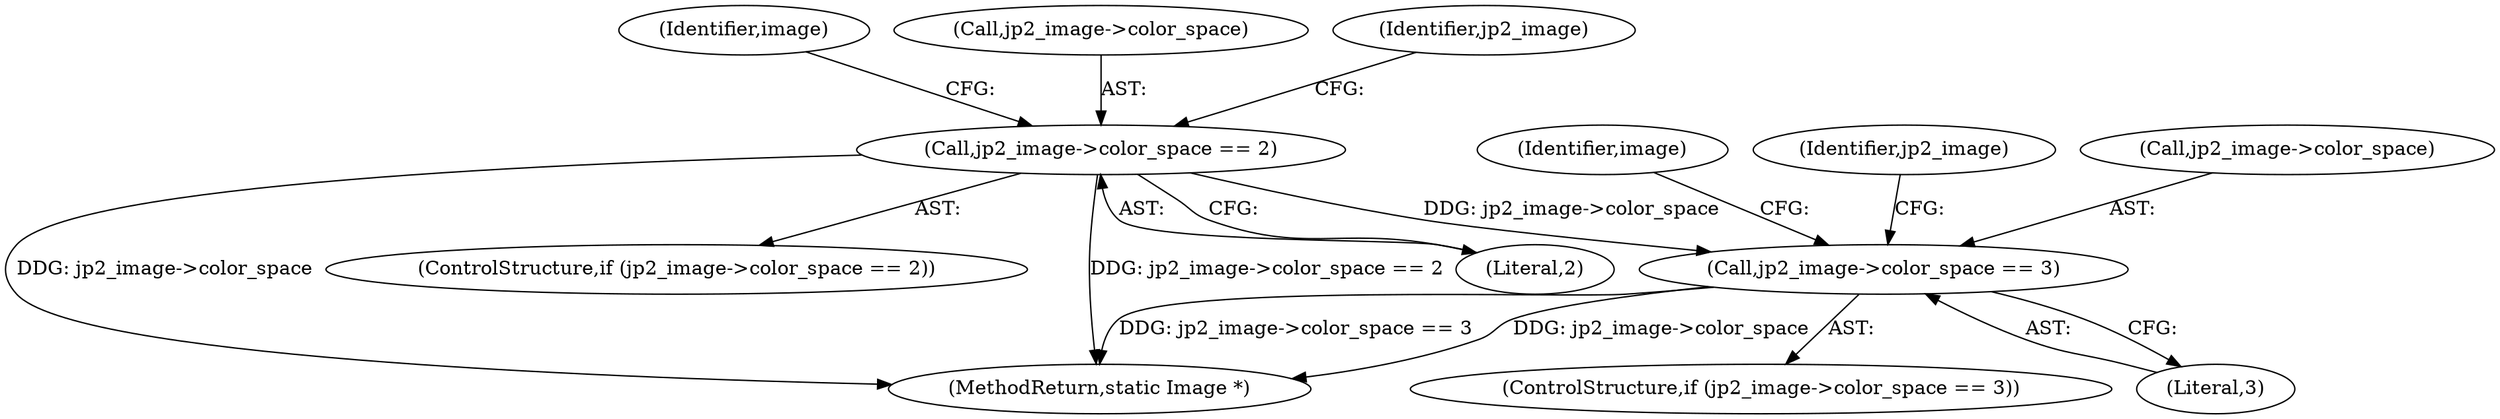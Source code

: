 digraph "0_ImageMagick_acee073df34aa4d491bf5cb74d3a15fc80f0a3aa@pointer" {
"1000594" [label="(Call,jp2_image->color_space == 2)"];
"1000616" [label="(Call,jp2_image->color_space == 3)"];
"1000620" [label="(Literal,3)"];
"1000616" [label="(Call,jp2_image->color_space == 3)"];
"1000598" [label="(Literal,2)"];
"1000601" [label="(Identifier,image)"];
"1000942" [label="(MethodReturn,static Image *)"];
"1000617" [label="(Call,jp2_image->color_space)"];
"1000595" [label="(Call,jp2_image->color_space)"];
"1000615" [label="(ControlStructure,if (jp2_image->color_space == 3))"];
"1000593" [label="(ControlStructure,if (jp2_image->color_space == 2))"];
"1000622" [label="(Identifier,image)"];
"1000618" [label="(Identifier,jp2_image)"];
"1000627" [label="(Identifier,jp2_image)"];
"1000594" [label="(Call,jp2_image->color_space == 2)"];
"1000594" -> "1000593"  [label="AST: "];
"1000594" -> "1000598"  [label="CFG: "];
"1000595" -> "1000594"  [label="AST: "];
"1000598" -> "1000594"  [label="AST: "];
"1000601" -> "1000594"  [label="CFG: "];
"1000618" -> "1000594"  [label="CFG: "];
"1000594" -> "1000942"  [label="DDG: jp2_image->color_space"];
"1000594" -> "1000942"  [label="DDG: jp2_image->color_space == 2"];
"1000594" -> "1000616"  [label="DDG: jp2_image->color_space"];
"1000616" -> "1000615"  [label="AST: "];
"1000616" -> "1000620"  [label="CFG: "];
"1000617" -> "1000616"  [label="AST: "];
"1000620" -> "1000616"  [label="AST: "];
"1000622" -> "1000616"  [label="CFG: "];
"1000627" -> "1000616"  [label="CFG: "];
"1000616" -> "1000942"  [label="DDG: jp2_image->color_space"];
"1000616" -> "1000942"  [label="DDG: jp2_image->color_space == 3"];
}
